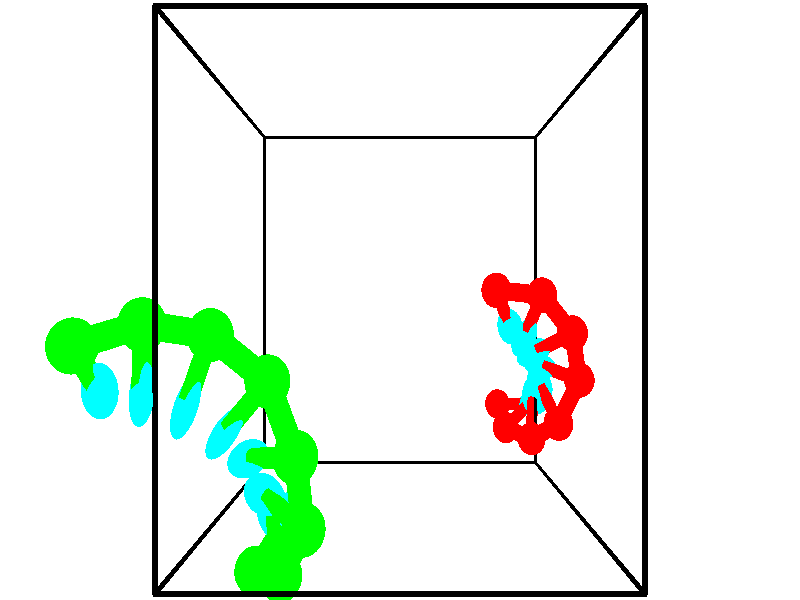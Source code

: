 // switches for output
#declare DRAW_BASES = 1; // possible values are 0, 1; only relevant for DNA ribbons
#declare DRAW_BASES_TYPE = 3; // possible values are 1, 2, 3; only relevant for DNA ribbons
#declare DRAW_FOG = 0; // set to 1 to enable fog

#include "colors.inc"

#include "transforms.inc"
background { rgb <1, 1, 1>}

#default {
   normal{
       ripples 0.25
       frequency 0.20
       turbulence 0.2
       lambda 5
   }
	finish {
		phong 0.1
		phong_size 40.
	}
}

// original window dimensions: 1024x640


// camera settings

camera {
	sky <-0, 1, 0>
	up <-0, 1, 0>
	right 1.6 * <1, 0, 0>
	location <2.5, 2.5, 11.1562>
	look_at <2.5, 2.5, 2.5>
	direction <0, 0, -8.6562>
	angle 67.0682
}


# declare cpy_camera_pos = <2.5, 2.5, 11.1562>;
# if (DRAW_FOG = 1)
fog {
	fog_type 2
	up vnormalize(cpy_camera_pos)
	color rgbt<1,1,1,0.3>
	distance 1e-5
	fog_alt 3e-3
	fog_offset 4
}
# end


// LIGHTS

# declare lum = 6;
global_settings {
	ambient_light rgb lum * <0.05, 0.05, 0.05>
	max_trace_level 15
}# declare cpy_direct_light_amount = 0.25;
light_source
{	1000 * <-1, -1, 1>,
	rgb lum * cpy_direct_light_amount
	parallel
}

light_source
{	1000 * <1, 1, -1>,
	rgb lum * cpy_direct_light_amount
	parallel
}

// strand 0

// nucleotide -1

// particle -1
sphere {
	<4.134290, 2.637901, 0.909509> 0.250000
	pigment { color rgbt <1,0,0,0> }
	no_shadow
}
cylinder {
	<4.217570, 2.355833, 1.180622>,  <4.267539, 2.186592, 1.343290>, 0.100000
	pigment { color rgbt <1,0,0,0> }
	no_shadow
}
cylinder {
	<4.217570, 2.355833, 1.180622>,  <4.134290, 2.637901, 0.909509>, 0.100000
	pigment { color rgbt <1,0,0,0> }
	no_shadow
}

// particle -1
sphere {
	<4.217570, 2.355833, 1.180622> 0.100000
	pigment { color rgbt <1,0,0,0> }
	no_shadow
}
sphere {
	0, 1
	scale<0.080000,0.200000,0.300000>
	matrix <0.484542, -0.527595, -0.697755,
		0.849630, 0.473688, 0.231839,
		0.208201, -0.705169, 0.677782,
		4.280031, 2.144282, 1.383957>
	pigment { color rgbt <0,1,1,0> }
	no_shadow
}
cylinder {
	<4.893588, 2.569125, 0.969614>,  <4.134290, 2.637901, 0.909509>, 0.130000
	pigment { color rgbt <1,0,0,0> }
	no_shadow
}

// nucleotide -1

// particle -1
sphere {
	<4.893588, 2.569125, 0.969614> 0.250000
	pigment { color rgbt <1,0,0,0> }
	no_shadow
}
cylinder {
	<4.703503, 2.232151, 1.071182>,  <4.589451, 2.029967, 1.132123>, 0.100000
	pigment { color rgbt <1,0,0,0> }
	no_shadow
}
cylinder {
	<4.703503, 2.232151, 1.071182>,  <4.893588, 2.569125, 0.969614>, 0.100000
	pigment { color rgbt <1,0,0,0> }
	no_shadow
}

// particle -1
sphere {
	<4.703503, 2.232151, 1.071182> 0.100000
	pigment { color rgbt <1,0,0,0> }
	no_shadow
}
sphere {
	0, 1
	scale<0.080000,0.200000,0.300000>
	matrix <0.490009, -0.493084, -0.718859,
		0.730796, -0.217189, 0.647121,
		-0.475214, -0.842435, 0.253920,
		4.560938, 1.979421, 1.147358>
	pigment { color rgbt <0,1,1,0> }
	no_shadow
}
cylinder {
	<5.383587, 2.037002, 1.057631>,  <4.893588, 2.569125, 0.969614>, 0.130000
	pigment { color rgbt <1,0,0,0> }
	no_shadow
}

// nucleotide -1

// particle -1
sphere {
	<5.383587, 2.037002, 1.057631> 0.250000
	pigment { color rgbt <1,0,0,0> }
	no_shadow
}
cylinder {
	<5.037745, 1.872282, 0.942478>,  <4.830239, 1.773450, 0.873387>, 0.100000
	pigment { color rgbt <1,0,0,0> }
	no_shadow
}
cylinder {
	<5.037745, 1.872282, 0.942478>,  <5.383587, 2.037002, 1.057631>, 0.100000
	pigment { color rgbt <1,0,0,0> }
	no_shadow
}

// particle -1
sphere {
	<5.037745, 1.872282, 0.942478> 0.100000
	pigment { color rgbt <1,0,0,0> }
	no_shadow
}
sphere {
	0, 1
	scale<0.080000,0.200000,0.300000>
	matrix <0.465472, -0.440739, -0.767519,
		0.189183, -0.797603, 0.572747,
		-0.864607, -0.411799, -0.287881,
		4.778362, 1.748742, 0.856114>
	pigment { color rgbt <0,1,1,0> }
	no_shadow
}
cylinder {
	<5.562629, 1.361267, 0.843283>,  <5.383587, 2.037002, 1.057631>, 0.130000
	pigment { color rgbt <1,0,0,0> }
	no_shadow
}

// nucleotide -1

// particle -1
sphere {
	<5.562629, 1.361267, 0.843283> 0.250000
	pigment { color rgbt <1,0,0,0> }
	no_shadow
}
cylinder {
	<5.221266, 1.462252, 0.660873>,  <5.016448, 1.522843, 0.551428>, 0.100000
	pigment { color rgbt <1,0,0,0> }
	no_shadow
}
cylinder {
	<5.221266, 1.462252, 0.660873>,  <5.562629, 1.361267, 0.843283>, 0.100000
	pigment { color rgbt <1,0,0,0> }
	no_shadow
}

// particle -1
sphere {
	<5.221266, 1.462252, 0.660873> 0.100000
	pigment { color rgbt <1,0,0,0> }
	no_shadow
}
sphere {
	0, 1
	scale<0.080000,0.200000,0.300000>
	matrix <0.217204, -0.623058, -0.751413,
		-0.473831, -0.740312, 0.476888,
		-0.853409, 0.252460, -0.456023,
		4.965243, 1.537990, 0.524066>
	pigment { color rgbt <0,1,1,0> }
	no_shadow
}
cylinder {
	<5.261430, 0.706508, 0.631913>,  <5.562629, 1.361267, 0.843283>, 0.130000
	pigment { color rgbt <1,0,0,0> }
	no_shadow
}

// nucleotide -1

// particle -1
sphere {
	<5.261430, 0.706508, 0.631913> 0.250000
	pigment { color rgbt <1,0,0,0> }
	no_shadow
}
cylinder {
	<5.127608, 1.008974, 0.406956>,  <5.047316, 1.190454, 0.271981>, 0.100000
	pigment { color rgbt <1,0,0,0> }
	no_shadow
}
cylinder {
	<5.127608, 1.008974, 0.406956>,  <5.261430, 0.706508, 0.631913>, 0.100000
	pigment { color rgbt <1,0,0,0> }
	no_shadow
}

// particle -1
sphere {
	<5.127608, 1.008974, 0.406956> 0.100000
	pigment { color rgbt <1,0,0,0> }
	no_shadow
}
sphere {
	0, 1
	scale<0.080000,0.200000,0.300000>
	matrix <0.256124, -0.501358, -0.826463,
		-0.906904, -0.420539, -0.025942,
		-0.334553, 0.756166, -0.562394,
		5.027242, 1.235824, 0.238238>
	pigment { color rgbt <0,1,1,0> }
	no_shadow
}
cylinder {
	<4.927617, 0.363655, 0.006866>,  <5.261430, 0.706508, 0.631913>, 0.130000
	pigment { color rgbt <1,0,0,0> }
	no_shadow
}

// nucleotide -1

// particle -1
sphere {
	<4.927617, 0.363655, 0.006866> 0.250000
	pigment { color rgbt <1,0,0,0> }
	no_shadow
}
cylinder {
	<4.968894, 0.738333, -0.126972>,  <4.993660, 0.963140, -0.207275>, 0.100000
	pigment { color rgbt <1,0,0,0> }
	no_shadow
}
cylinder {
	<4.968894, 0.738333, -0.126972>,  <4.927617, 0.363655, 0.006866>, 0.100000
	pigment { color rgbt <1,0,0,0> }
	no_shadow
}

// particle -1
sphere {
	<4.968894, 0.738333, -0.126972> 0.100000
	pigment { color rgbt <1,0,0,0> }
	no_shadow
}
sphere {
	0, 1
	scale<0.080000,0.200000,0.300000>
	matrix <0.459977, -0.343200, -0.818923,
		-0.881914, -0.069399, -0.466274,
		0.103193, 0.936695, -0.334594,
		4.999852, 1.019341, -0.227351>
	pigment { color rgbt <0,1,1,0> }
	no_shadow
}
cylinder {
	<4.558762, 0.430947, -0.599960>,  <4.927617, 0.363655, 0.006866>, 0.130000
	pigment { color rgbt <1,0,0,0> }
	no_shadow
}

// nucleotide -1

// particle -1
sphere {
	<4.558762, 0.430947, -0.599960> 0.250000
	pigment { color rgbt <1,0,0,0> }
	no_shadow
}
cylinder {
	<4.866720, 0.685194, -0.622768>,  <5.051495, 0.837742, -0.636453>, 0.100000
	pigment { color rgbt <1,0,0,0> }
	no_shadow
}
cylinder {
	<4.866720, 0.685194, -0.622768>,  <4.558762, 0.430947, -0.599960>, 0.100000
	pigment { color rgbt <1,0,0,0> }
	no_shadow
}

// particle -1
sphere {
	<4.866720, 0.685194, -0.622768> 0.100000
	pigment { color rgbt <1,0,0,0> }
	no_shadow
}
sphere {
	0, 1
	scale<0.080000,0.200000,0.300000>
	matrix <0.264030, -0.398599, -0.878298,
		-0.580989, 0.661143, -0.474701,
		0.769896, 0.635617, -0.057020,
		5.097689, 0.875879, -0.639875>
	pigment { color rgbt <0,1,1,0> }
	no_shadow
}
cylinder {
	<4.504652, 0.717344, -1.259324>,  <4.558762, 0.430947, -0.599960>, 0.130000
	pigment { color rgbt <1,0,0,0> }
	no_shadow
}

// nucleotide -1

// particle -1
sphere {
	<4.504652, 0.717344, -1.259324> 0.250000
	pigment { color rgbt <1,0,0,0> }
	no_shadow
}
cylinder {
	<4.880470, 0.734150, -1.123390>,  <5.105961, 0.744233, -1.041830>, 0.100000
	pigment { color rgbt <1,0,0,0> }
	no_shadow
}
cylinder {
	<4.880470, 0.734150, -1.123390>,  <4.504652, 0.717344, -1.259324>, 0.100000
	pigment { color rgbt <1,0,0,0> }
	no_shadow
}

// particle -1
sphere {
	<4.880470, 0.734150, -1.123390> 0.100000
	pigment { color rgbt <1,0,0,0> }
	no_shadow
}
sphere {
	0, 1
	scale<0.080000,0.200000,0.300000>
	matrix <0.310930, -0.520407, -0.795298,
		0.143439, 0.852884, -0.502010,
		0.939547, 0.042014, 0.339834,
		5.162334, 0.746754, -1.021440>
	pigment { color rgbt <0,1,1,0> }
	no_shadow
}
// strand 1

// nucleotide -1

// particle -1
sphere {
	<0.601640, -0.430615, 3.297457> 0.250000
	pigment { color rgbt <0,1,0,0> }
	no_shadow
}
cylinder {
	<0.830387, -0.108627, 3.234222>,  <0.967635, 0.084565, 3.196282>, 0.100000
	pigment { color rgbt <0,1,0,0> }
	no_shadow
}
cylinder {
	<0.830387, -0.108627, 3.234222>,  <0.601640, -0.430615, 3.297457>, 0.100000
	pigment { color rgbt <0,1,0,0> }
	no_shadow
}

// particle -1
sphere {
	<0.830387, -0.108627, 3.234222> 0.100000
	pigment { color rgbt <0,1,0,0> }
	no_shadow
}
sphere {
	0, 1
	scale<0.080000,0.200000,0.300000>
	matrix <-0.223007, 0.337996, 0.914345,
		0.789453, -0.487629, 0.372802,
		0.571867, 0.804970, -0.158087,
		1.001947, 0.132864, 3.186796>
	pigment { color rgbt <0,1,1,0> }
	no_shadow
}
cylinder {
	<1.066851, -0.279959, 3.872463>,  <0.601640, -0.430615, 3.297457>, 0.130000
	pigment { color rgbt <0,1,0,0> }
	no_shadow
}

// nucleotide -1

// particle -1
sphere {
	<1.066851, -0.279959, 3.872463> 0.250000
	pigment { color rgbt <0,1,0,0> }
	no_shadow
}
cylinder {
	<0.965046, 0.060650, 3.689102>,  <0.903963, 0.265015, 3.579086>, 0.100000
	pigment { color rgbt <0,1,0,0> }
	no_shadow
}
cylinder {
	<0.965046, 0.060650, 3.689102>,  <1.066851, -0.279959, 3.872463>, 0.100000
	pigment { color rgbt <0,1,0,0> }
	no_shadow
}

// particle -1
sphere {
	<0.965046, 0.060650, 3.689102> 0.100000
	pigment { color rgbt <0,1,0,0> }
	no_shadow
}
sphere {
	0, 1
	scale<0.080000,0.200000,0.300000>
	matrix <-0.156957, 0.431353, 0.888425,
		0.954247, 0.298065, 0.023868,
		-0.254513, 0.851523, -0.458401,
		0.888692, 0.316107, 3.551582>
	pigment { color rgbt <0,1,1,0> }
	no_shadow
}
cylinder {
	<1.399169, 0.316494, 4.272902>,  <1.066851, -0.279959, 3.872463>, 0.130000
	pigment { color rgbt <0,1,0,0> }
	no_shadow
}

// nucleotide -1

// particle -1
sphere {
	<1.399169, 0.316494, 4.272902> 0.250000
	pigment { color rgbt <0,1,0,0> }
	no_shadow
}
cylinder {
	<1.091248, 0.452099, 4.056580>,  <0.906495, 0.533462, 3.926786>, 0.100000
	pigment { color rgbt <0,1,0,0> }
	no_shadow
}
cylinder {
	<1.091248, 0.452099, 4.056580>,  <1.399169, 0.316494, 4.272902>, 0.100000
	pigment { color rgbt <0,1,0,0> }
	no_shadow
}

// particle -1
sphere {
	<1.091248, 0.452099, 4.056580> 0.100000
	pigment { color rgbt <0,1,0,0> }
	no_shadow
}
sphere {
	0, 1
	scale<0.080000,0.200000,0.300000>
	matrix <-0.216910, 0.657915, 0.721178,
		0.600294, 0.672472, -0.432930,
		-0.769804, 0.339012, -0.540808,
		0.860306, 0.553802, 3.894337>
	pigment { color rgbt <0,1,1,0> }
	no_shadow
}
cylinder {
	<1.344238, 1.050312, 4.482040>,  <1.399169, 0.316494, 4.272902>, 0.130000
	pigment { color rgbt <0,1,0,0> }
	no_shadow
}

// nucleotide -1

// particle -1
sphere {
	<1.344238, 1.050312, 4.482040> 0.250000
	pigment { color rgbt <0,1,0,0> }
	no_shadow
}
cylinder {
	<0.994858, 1.002953, 4.293121>,  <0.785230, 0.974537, 4.179770>, 0.100000
	pigment { color rgbt <0,1,0,0> }
	no_shadow
}
cylinder {
	<0.994858, 1.002953, 4.293121>,  <1.344238, 1.050312, 4.482040>, 0.100000
	pigment { color rgbt <0,1,0,0> }
	no_shadow
}

// particle -1
sphere {
	<0.994858, 1.002953, 4.293121> 0.100000
	pigment { color rgbt <0,1,0,0> }
	no_shadow
}
sphere {
	0, 1
	scale<0.080000,0.200000,0.300000>
	matrix <-0.449817, 0.567558, 0.689596,
		0.186409, 0.814776, -0.548992,
		-0.873451, -0.118400, -0.472298,
		0.732823, 0.967433, 4.151432>
	pigment { color rgbt <0,1,1,0> }
	no_shadow
}
cylinder {
	<1.018447, 1.742518, 4.405672>,  <1.344238, 1.050312, 4.482040>, 0.130000
	pigment { color rgbt <0,1,0,0> }
	no_shadow
}

// nucleotide -1

// particle -1
sphere {
	<1.018447, 1.742518, 4.405672> 0.250000
	pigment { color rgbt <0,1,0,0> }
	no_shadow
}
cylinder {
	<0.736164, 1.460472, 4.377983>,  <0.566794, 1.291245, 4.361370>, 0.100000
	pigment { color rgbt <0,1,0,0> }
	no_shadow
}
cylinder {
	<0.736164, 1.460472, 4.377983>,  <1.018447, 1.742518, 4.405672>, 0.100000
	pigment { color rgbt <0,1,0,0> }
	no_shadow
}

// particle -1
sphere {
	<0.736164, 1.460472, 4.377983> 0.100000
	pigment { color rgbt <0,1,0,0> }
	no_shadow
}
sphere {
	0, 1
	scale<0.080000,0.200000,0.300000>
	matrix <-0.582276, 0.521541, 0.623658,
		-0.403649, 0.480426, -0.778626,
		-0.705707, -0.705114, -0.069221,
		0.524452, 1.248938, 4.357217>
	pigment { color rgbt <0,1,1,0> }
	no_shadow
}
cylinder {
	<0.394542, 2.175276, 4.449656>,  <1.018447, 1.742518, 4.405672>, 0.130000
	pigment { color rgbt <0,1,0,0> }
	no_shadow
}

// nucleotide -1

// particle -1
sphere {
	<0.394542, 2.175276, 4.449656> 0.250000
	pigment { color rgbt <0,1,0,0> }
	no_shadow
}
cylinder {
	<0.264839, 1.805668, 4.530693>,  <0.187018, 1.583903, 4.579315>, 0.100000
	pigment { color rgbt <0,1,0,0> }
	no_shadow
}
cylinder {
	<0.264839, 1.805668, 4.530693>,  <0.394542, 2.175276, 4.449656>, 0.100000
	pigment { color rgbt <0,1,0,0> }
	no_shadow
}

// particle -1
sphere {
	<0.264839, 1.805668, 4.530693> 0.100000
	pigment { color rgbt <0,1,0,0> }
	no_shadow
}
sphere {
	0, 1
	scale<0.080000,0.200000,0.300000>
	matrix <-0.596646, 0.365963, 0.714202,
		-0.734079, 0.110709, -0.669979,
		-0.324256, -0.924021, 0.202592,
		0.167562, 1.528462, 4.591471>
	pigment { color rgbt <0,1,1,0> }
	no_shadow
}
cylinder {
	<-0.327338, 2.275479, 4.536952>,  <0.394542, 2.175276, 4.449656>, 0.130000
	pigment { color rgbt <0,1,0,0> }
	no_shadow
}

// nucleotide -1

// particle -1
sphere {
	<-0.327338, 2.275479, 4.536952> 0.250000
	pigment { color rgbt <0,1,0,0> }
	no_shadow
}
cylinder {
	<-0.243233, 1.940784, 4.739204>,  <-0.192769, 1.739968, 4.860556>, 0.100000
	pigment { color rgbt <0,1,0,0> }
	no_shadow
}
cylinder {
	<-0.243233, 1.940784, 4.739204>,  <-0.327338, 2.275479, 4.536952>, 0.100000
	pigment { color rgbt <0,1,0,0> }
	no_shadow
}

// particle -1
sphere {
	<-0.243233, 1.940784, 4.739204> 0.100000
	pigment { color rgbt <0,1,0,0> }
	no_shadow
}
sphere {
	0, 1
	scale<0.080000,0.200000,0.300000>
	matrix <-0.605498, 0.294601, 0.739312,
		-0.767568, -0.461608, -0.444698,
		0.210263, -0.836737, 0.505629,
		-0.180154, 1.689763, 4.890893>
	pigment { color rgbt <0,1,1,0> }
	no_shadow
}
cylinder {
	<-0.952622, 2.096604, 4.793262>,  <-0.327338, 2.275479, 4.536952>, 0.130000
	pigment { color rgbt <0,1,0,0> }
	no_shadow
}

// nucleotide -1

// particle -1
sphere {
	<-0.952622, 2.096604, 4.793262> 0.250000
	pigment { color rgbt <0,1,0,0> }
	no_shadow
}
cylinder {
	<-0.681652, 1.899750, 5.011948>,  <-0.519070, 1.781637, 5.143159>, 0.100000
	pigment { color rgbt <0,1,0,0> }
	no_shadow
}
cylinder {
	<-0.681652, 1.899750, 5.011948>,  <-0.952622, 2.096604, 4.793262>, 0.100000
	pigment { color rgbt <0,1,0,0> }
	no_shadow
}

// particle -1
sphere {
	<-0.681652, 1.899750, 5.011948> 0.100000
	pigment { color rgbt <0,1,0,0> }
	no_shadow
}
sphere {
	0, 1
	scale<0.080000,0.200000,0.300000>
	matrix <-0.410610, 0.363675, 0.836146,
		-0.610325, -0.790913, 0.044286,
		0.677424, -0.492136, 0.546716,
		-0.478425, 1.752109, 5.175962>
	pigment { color rgbt <0,1,1,0> }
	no_shadow
}
// box output
cylinder {
	<0.000000, 0.000000, 0.000000>,  <5.000000, 0.000000, 0.000000>, 0.025000
	pigment { color rgbt <0,0,0,0> }
	no_shadow
}
cylinder {
	<0.000000, 0.000000, 0.000000>,  <0.000000, 5.000000, 0.000000>, 0.025000
	pigment { color rgbt <0,0,0,0> }
	no_shadow
}
cylinder {
	<0.000000, 0.000000, 0.000000>,  <0.000000, 0.000000, 5.000000>, 0.025000
	pigment { color rgbt <0,0,0,0> }
	no_shadow
}
cylinder {
	<5.000000, 5.000000, 5.000000>,  <0.000000, 5.000000, 5.000000>, 0.025000
	pigment { color rgbt <0,0,0,0> }
	no_shadow
}
cylinder {
	<5.000000, 5.000000, 5.000000>,  <5.000000, 0.000000, 5.000000>, 0.025000
	pigment { color rgbt <0,0,0,0> }
	no_shadow
}
cylinder {
	<5.000000, 5.000000, 5.000000>,  <5.000000, 5.000000, 0.000000>, 0.025000
	pigment { color rgbt <0,0,0,0> }
	no_shadow
}
cylinder {
	<0.000000, 0.000000, 5.000000>,  <0.000000, 5.000000, 5.000000>, 0.025000
	pigment { color rgbt <0,0,0,0> }
	no_shadow
}
cylinder {
	<0.000000, 0.000000, 5.000000>,  <5.000000, 0.000000, 5.000000>, 0.025000
	pigment { color rgbt <0,0,0,0> }
	no_shadow
}
cylinder {
	<5.000000, 5.000000, 0.000000>,  <0.000000, 5.000000, 0.000000>, 0.025000
	pigment { color rgbt <0,0,0,0> }
	no_shadow
}
cylinder {
	<5.000000, 5.000000, 0.000000>,  <5.000000, 0.000000, 0.000000>, 0.025000
	pigment { color rgbt <0,0,0,0> }
	no_shadow
}
cylinder {
	<5.000000, 0.000000, 5.000000>,  <5.000000, 0.000000, 0.000000>, 0.025000
	pigment { color rgbt <0,0,0,0> }
	no_shadow
}
cylinder {
	<0.000000, 5.000000, 0.000000>,  <0.000000, 5.000000, 5.000000>, 0.025000
	pigment { color rgbt <0,0,0,0> }
	no_shadow
}
// end of box output
